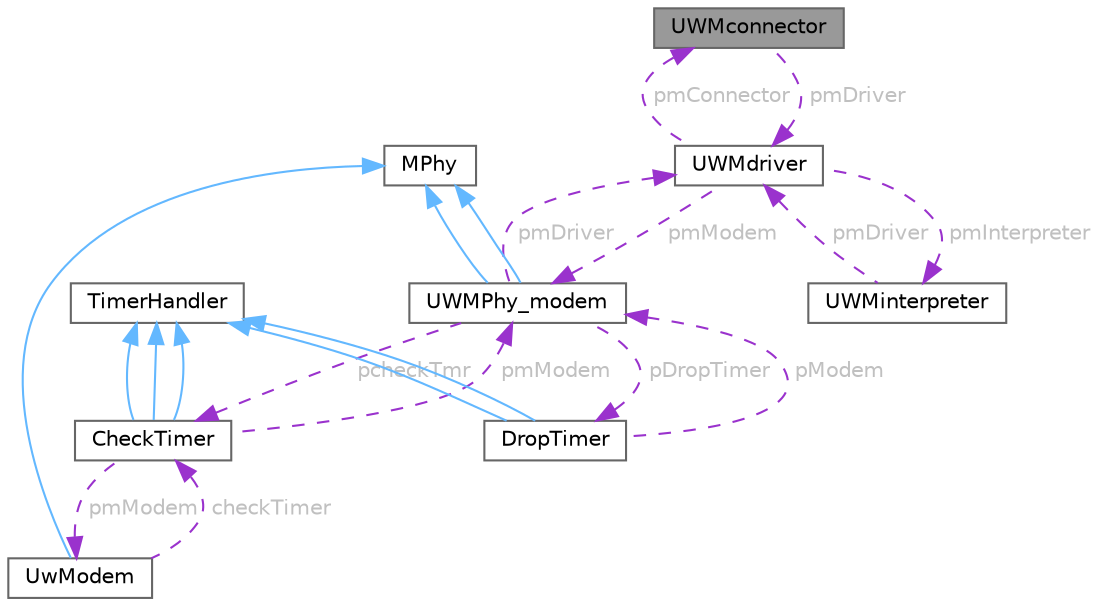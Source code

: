 digraph "UWMconnector"
{
 // LATEX_PDF_SIZE
  bgcolor="transparent";
  edge [fontname=Helvetica,fontsize=10,labelfontname=Helvetica,labelfontsize=10];
  node [fontname=Helvetica,fontsize=10,shape=box,height=0.2,width=0.4];
  Node1 [id="Node000001",label="UWMconnector",height=0.2,width=0.4,color="gray40", fillcolor="grey60", style="filled", fontcolor="black",tooltip="The class needed by UWMPhy_modem to manage string exchange with the modem."];
  Node2 -> Node1 [id="edge1_Node000001_Node000002",dir="back",color="darkorchid3",style="dashed",tooltip=" ",label=" pmDriver",fontcolor="grey" ];
  Node2 [id="Node000002",label="UWMdriver",height=0.2,width=0.4,color="gray40", fillcolor="white", style="filled",URL="$classUWMdriver.html",tooltip="The class needed by UWMPhy_modem to handle the different transmissions cases and corresponding protoc..."];
  Node3 -> Node2 [id="edge2_Node000002_Node000003",dir="back",color="darkorchid3",style="dashed",tooltip=" ",label=" pmModem",fontcolor="grey" ];
  Node3 [id="Node000003",label="UWMPhy_modem",height=0.2,width=0.4,color="gray40", fillcolor="white", style="filled",URL="$classUWMPhy__modem.html",tooltip="The main class implementing the module used to implement the interface between ns2/NS-Miracle and rea..."];
  Node4 -> Node3 [id="edge3_Node000003_Node000004",dir="back",color="steelblue1",style="solid",tooltip=" "];
  Node4 [id="Node000004",label="MPhy",height=0.2,width=0.4,color="gray40", fillcolor="white", style="filled",tooltip=" "];
  Node4 -> Node3 [id="edge4_Node000003_Node000004",dir="back",color="steelblue1",style="solid",tooltip=" "];
  Node5 -> Node3 [id="edge5_Node000003_Node000005",dir="back",color="darkorchid3",style="dashed",tooltip=" ",label=" pcheckTmr",fontcolor="grey" ];
  Node5 [id="Node000005",label="CheckTimer",height=0.2,width=0.4,color="gray40", fillcolor="white", style="filled",URL="$classCheckTimer.html",tooltip="The class used by UwModem to handle simulator's event expirations; it is exploited to schedule the re..."];
  Node6 -> Node5 [id="edge6_Node000005_Node000006",dir="back",color="steelblue1",style="solid",tooltip=" "];
  Node6 [id="Node000006",label="TimerHandler",height=0.2,width=0.4,color="gray40", fillcolor="white", style="filled",tooltip=" "];
  Node6 -> Node5 [id="edge7_Node000005_Node000006",dir="back",color="steelblue1",style="solid",tooltip=" "];
  Node6 -> Node5 [id="edge8_Node000005_Node000006",dir="back",color="steelblue1",style="solid",tooltip=" "];
  Node7 -> Node5 [id="edge9_Node000005_Node000007",dir="back",color="darkorchid3",style="dashed",tooltip=" ",label=" pmModem",fontcolor="grey" ];
  Node7 [id="Node000007",label="UwModem",height=0.2,width=0.4,color="gray40", fillcolor="white", style="filled",URL="$classUwModem.html",tooltip="Class that implements the interface to DESERT, as used through Tcl scripts."];
  Node4 -> Node7 [id="edge10_Node000007_Node000004",dir="back",color="steelblue1",style="solid",tooltip=" "];
  Node5 -> Node7 [id="edge11_Node000007_Node000005",dir="back",color="darkorchid3",style="dashed",tooltip=" ",label=" checkTimer",fontcolor="grey" ];
  Node3 -> Node5 [id="edge12_Node000005_Node000003",dir="back",color="darkorchid3",style="dashed",tooltip=" ",label=" pmModem",fontcolor="grey" ];
  Node2 -> Node3 [id="edge13_Node000003_Node000002",dir="back",color="darkorchid3",style="dashed",tooltip=" ",label=" pmDriver",fontcolor="grey" ];
  Node8 -> Node3 [id="edge14_Node000003_Node000008",dir="back",color="darkorchid3",style="dashed",tooltip=" ",label=" pDropTimer",fontcolor="grey" ];
  Node8 [id="Node000008",label="DropTimer",height=0.2,width=0.4,color="gray40", fillcolor="white", style="filled",URL="$classDropTimer.html",tooltip=" "];
  Node6 -> Node8 [id="edge15_Node000008_Node000006",dir="back",color="steelblue1",style="solid",tooltip=" "];
  Node6 -> Node8 [id="edge16_Node000008_Node000006",dir="back",color="steelblue1",style="solid",tooltip=" "];
  Node3 -> Node8 [id="edge17_Node000008_Node000003",dir="back",color="darkorchid3",style="dashed",tooltip=" ",label=" pModem",fontcolor="grey" ];
  Node9 -> Node2 [id="edge18_Node000002_Node000009",dir="back",color="darkorchid3",style="dashed",tooltip=" ",label=" pmInterpreter",fontcolor="grey" ];
  Node9 [id="Node000009",label="UWMinterpreter",height=0.2,width=0.4,color="gray40", fillcolor="white", style="filled",URL="$classUWMinterpreter.html",tooltip="This class is in charge of building/parsing the necessary messages to make the UWMdriver able to comm..."];
  Node2 -> Node9 [id="edge19_Node000009_Node000002",dir="back",color="darkorchid3",style="dashed",tooltip=" ",label=" pmDriver",fontcolor="grey" ];
  Node1 -> Node2 [id="edge20_Node000002_Node000001",dir="back",color="darkorchid3",style="dashed",tooltip=" ",label=" pmConnector",fontcolor="grey" ];
}
